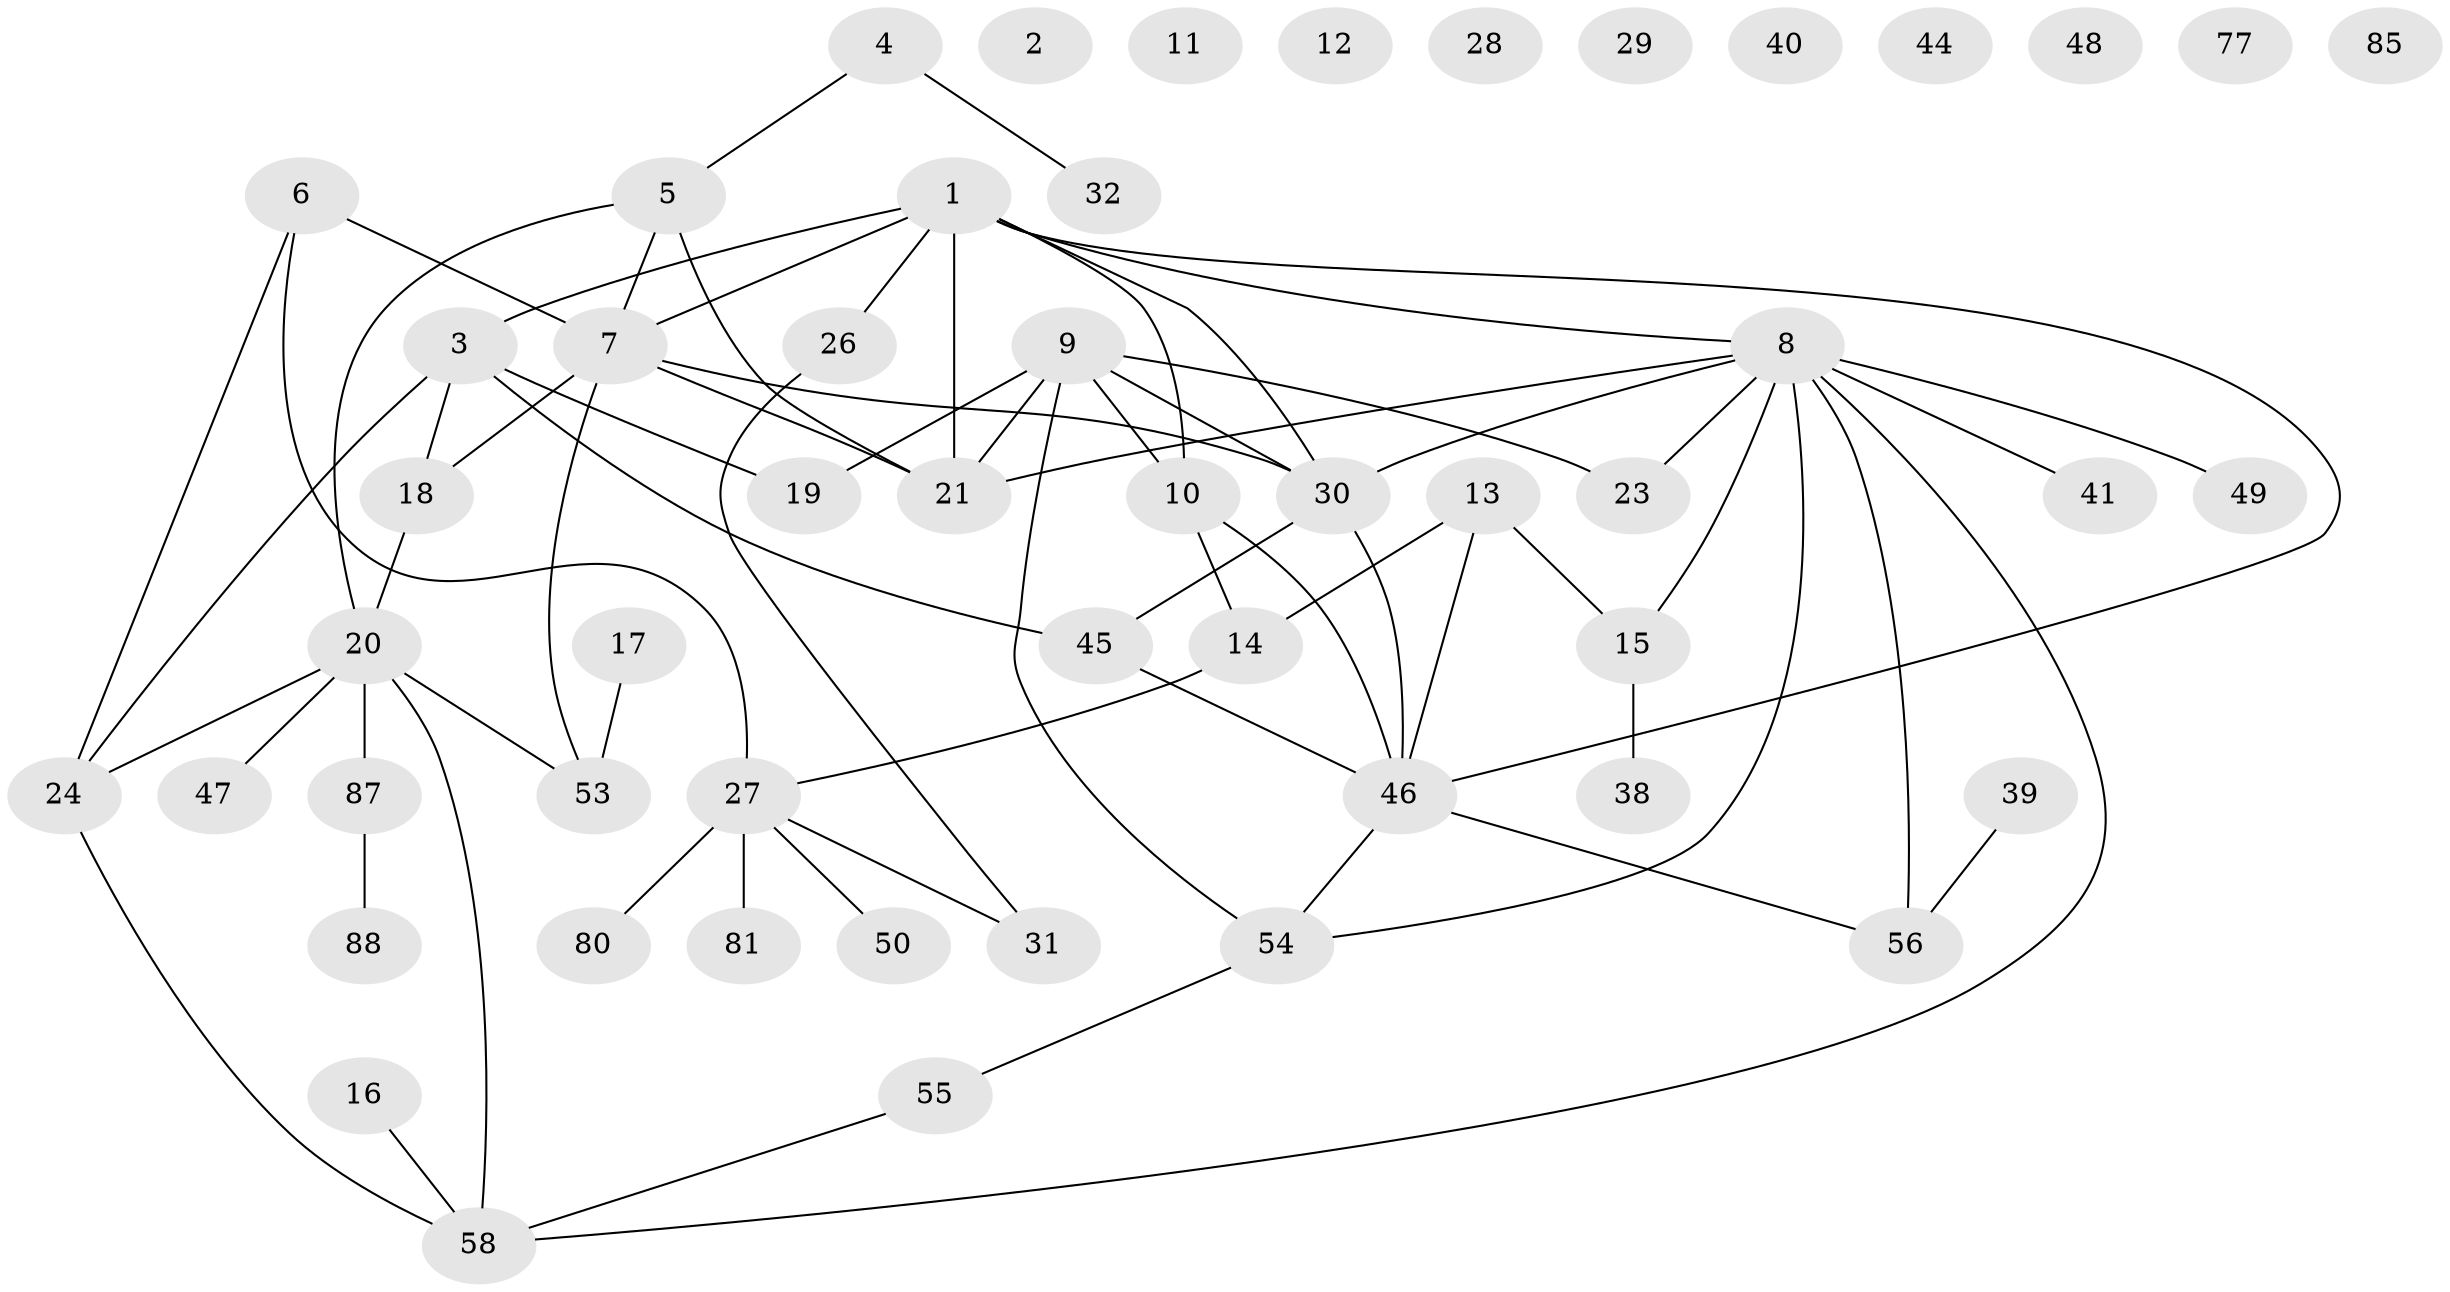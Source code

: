 // original degree distribution, {4: 0.11538461538461539, 1: 0.27884615384615385, 2: 0.25961538461538464, 8: 0.019230769230769232, 3: 0.15384615384615385, 0: 0.07692307692307693, 5: 0.07692307692307693, 7: 0.009615384615384616, 6: 0.009615384615384616}
// Generated by graph-tools (version 1.1) at 2025/13/03/09/25 04:13:08]
// undirected, 52 vertices, 69 edges
graph export_dot {
graph [start="1"]
  node [color=gray90,style=filled];
  1 [super="+33+66"];
  2 [super="+35"];
  3 [super="+42"];
  4;
  5;
  6 [super="+89"];
  7 [super="+51+86"];
  8 [super="+97+90+25+64"];
  9 [super="+37"];
  10 [super="+67+52"];
  11;
  12;
  13;
  14 [super="+22"];
  15;
  16;
  17 [super="+95+76"];
  18 [super="+70"];
  19 [super="+59"];
  20 [super="+63"];
  21 [super="+36"];
  23 [super="+34"];
  24 [super="+60"];
  26;
  27 [super="+74"];
  28;
  29 [super="+78"];
  30 [super="+62+43"];
  31 [super="+72"];
  32;
  38;
  39;
  40;
  41;
  44;
  45 [super="+75"];
  46 [super="+65"];
  47;
  48;
  49;
  50;
  53 [super="+103"];
  54 [super="+91"];
  55;
  56 [super="+57"];
  58 [super="+69+71"];
  77;
  80;
  81;
  85;
  87 [super="+93"];
  88;
  1 -- 26;
  1 -- 30;
  1 -- 21;
  1 -- 7;
  1 -- 3;
  1 -- 8;
  1 -- 10;
  1 -- 46;
  3 -- 19;
  3 -- 24;
  3 -- 18;
  3 -- 45;
  4 -- 5;
  4 -- 32;
  5 -- 21;
  5 -- 7;
  5 -- 20;
  6 -- 27;
  6 -- 24;
  6 -- 7;
  7 -- 21;
  7 -- 18;
  7 -- 53;
  7 -- 30;
  8 -- 21;
  8 -- 49;
  8 -- 23;
  8 -- 41;
  8 -- 15;
  8 -- 30 [weight=2];
  8 -- 56 [weight=2];
  8 -- 58;
  8 -- 54;
  9 -- 23;
  9 -- 54;
  9 -- 21;
  9 -- 10;
  9 -- 30;
  9 -- 19;
  10 -- 14;
  10 -- 46 [weight=2];
  13 -- 14;
  13 -- 15;
  13 -- 46;
  14 -- 27;
  15 -- 38;
  16 -- 58;
  17 -- 53;
  18 -- 20;
  20 -- 24;
  20 -- 53;
  20 -- 87;
  20 -- 58;
  20 -- 47;
  24 -- 58;
  26 -- 31;
  27 -- 80;
  27 -- 81;
  27 -- 50;
  27 -- 31;
  30 -- 45;
  30 -- 46;
  39 -- 56;
  45 -- 46;
  46 -- 54;
  46 -- 56;
  54 -- 55;
  55 -- 58;
  87 -- 88;
}
